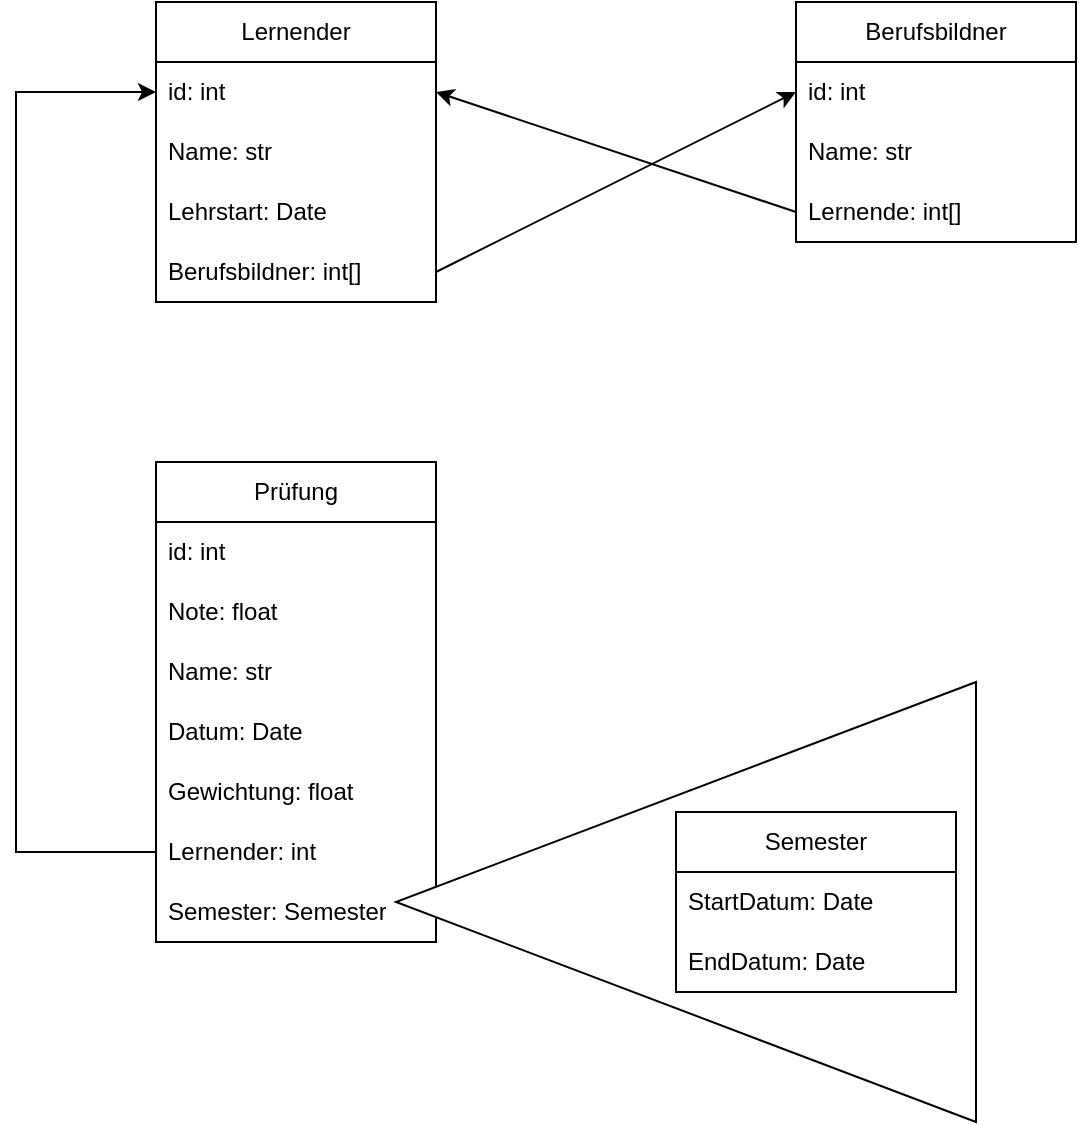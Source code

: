 <mxfile version="26.0.16">
  <diagram name="Seite-1" id="4dJr2iKl8nqWuC3aqYEB">
    <mxGraphModel dx="1444" dy="1027" grid="1" gridSize="10" guides="1" tooltips="1" connect="1" arrows="1" fold="1" page="1" pageScale="1" pageWidth="827" pageHeight="1169" math="0" shadow="0">
      <root>
        <mxCell id="0" />
        <mxCell id="1" parent="0" />
        <mxCell id="_qujRmSOiFGO-WODLYsL-1" value="Lernender" style="swimlane;fontStyle=0;childLayout=stackLayout;horizontal=1;startSize=30;horizontalStack=0;resizeParent=1;resizeParentMax=0;resizeLast=0;collapsible=1;marginBottom=0;whiteSpace=wrap;html=1;" vertex="1" parent="1">
          <mxGeometry x="100" y="60" width="140" height="150" as="geometry" />
        </mxCell>
        <mxCell id="_qujRmSOiFGO-WODLYsL-3" value="id: int" style="text;strokeColor=none;fillColor=none;align=left;verticalAlign=middle;spacingLeft=4;spacingRight=4;overflow=hidden;points=[[0,0.5],[1,0.5]];portConstraint=eastwest;rotatable=0;whiteSpace=wrap;html=1;" vertex="1" parent="_qujRmSOiFGO-WODLYsL-1">
          <mxGeometry y="30" width="140" height="30" as="geometry" />
        </mxCell>
        <mxCell id="_qujRmSOiFGO-WODLYsL-10" value="Name: str" style="text;strokeColor=none;fillColor=none;align=left;verticalAlign=middle;spacingLeft=4;spacingRight=4;overflow=hidden;points=[[0,0.5],[1,0.5]];portConstraint=eastwest;rotatable=0;whiteSpace=wrap;html=1;" vertex="1" parent="_qujRmSOiFGO-WODLYsL-1">
          <mxGeometry y="60" width="140" height="30" as="geometry" />
        </mxCell>
        <mxCell id="_qujRmSOiFGO-WODLYsL-4" value="Lehrstart: Date" style="text;strokeColor=none;fillColor=none;align=left;verticalAlign=middle;spacingLeft=4;spacingRight=4;overflow=hidden;points=[[0,0.5],[1,0.5]];portConstraint=eastwest;rotatable=0;whiteSpace=wrap;html=1;" vertex="1" parent="_qujRmSOiFGO-WODLYsL-1">
          <mxGeometry y="90" width="140" height="30" as="geometry" />
        </mxCell>
        <mxCell id="_qujRmSOiFGO-WODLYsL-5" value="Berufsbildner: int[]" style="text;strokeColor=none;fillColor=none;align=left;verticalAlign=middle;spacingLeft=4;spacingRight=4;overflow=hidden;points=[[0,0.5],[1,0.5]];portConstraint=eastwest;rotatable=0;whiteSpace=wrap;html=1;" vertex="1" parent="_qujRmSOiFGO-WODLYsL-1">
          <mxGeometry y="120" width="140" height="30" as="geometry" />
        </mxCell>
        <mxCell id="_qujRmSOiFGO-WODLYsL-16" value="Berufsbildner" style="swimlane;fontStyle=0;childLayout=stackLayout;horizontal=1;startSize=30;horizontalStack=0;resizeParent=1;resizeParentMax=0;resizeLast=0;collapsible=1;marginBottom=0;whiteSpace=wrap;html=1;" vertex="1" parent="1">
          <mxGeometry x="420" y="60" width="140" height="120" as="geometry" />
        </mxCell>
        <mxCell id="_qujRmSOiFGO-WODLYsL-17" value="id: int" style="text;strokeColor=none;fillColor=none;align=left;verticalAlign=middle;spacingLeft=4;spacingRight=4;overflow=hidden;points=[[0,0.5],[1,0.5]];portConstraint=eastwest;rotatable=0;whiteSpace=wrap;html=1;" vertex="1" parent="_qujRmSOiFGO-WODLYsL-16">
          <mxGeometry y="30" width="140" height="30" as="geometry" />
        </mxCell>
        <mxCell id="_qujRmSOiFGO-WODLYsL-18" value="Name: str" style="text;strokeColor=none;fillColor=none;align=left;verticalAlign=middle;spacingLeft=4;spacingRight=4;overflow=hidden;points=[[0,0.5],[1,0.5]];portConstraint=eastwest;rotatable=0;whiteSpace=wrap;html=1;" vertex="1" parent="_qujRmSOiFGO-WODLYsL-16">
          <mxGeometry y="60" width="140" height="30" as="geometry" />
        </mxCell>
        <mxCell id="_qujRmSOiFGO-WODLYsL-20" value="Lernende: int[]" style="text;strokeColor=none;fillColor=none;align=left;verticalAlign=middle;spacingLeft=4;spacingRight=4;overflow=hidden;points=[[0,0.5],[1,0.5]];portConstraint=eastwest;rotatable=0;whiteSpace=wrap;html=1;" vertex="1" parent="_qujRmSOiFGO-WODLYsL-16">
          <mxGeometry y="90" width="140" height="30" as="geometry" />
        </mxCell>
        <mxCell id="_qujRmSOiFGO-WODLYsL-21" value="Prüfung" style="swimlane;fontStyle=0;childLayout=stackLayout;horizontal=1;startSize=30;horizontalStack=0;resizeParent=1;resizeParentMax=0;resizeLast=0;collapsible=1;marginBottom=0;whiteSpace=wrap;html=1;" vertex="1" parent="1">
          <mxGeometry x="100" y="290" width="140" height="240" as="geometry" />
        </mxCell>
        <mxCell id="_qujRmSOiFGO-WODLYsL-22" value="id: int" style="text;strokeColor=none;fillColor=none;align=left;verticalAlign=middle;spacingLeft=4;spacingRight=4;overflow=hidden;points=[[0,0.5],[1,0.5]];portConstraint=eastwest;rotatable=0;whiteSpace=wrap;html=1;" vertex="1" parent="_qujRmSOiFGO-WODLYsL-21">
          <mxGeometry y="30" width="140" height="30" as="geometry" />
        </mxCell>
        <mxCell id="_qujRmSOiFGO-WODLYsL-23" value="Note: float" style="text;strokeColor=none;fillColor=none;align=left;verticalAlign=middle;spacingLeft=4;spacingRight=4;overflow=hidden;points=[[0,0.5],[1,0.5]];portConstraint=eastwest;rotatable=0;whiteSpace=wrap;html=1;" vertex="1" parent="_qujRmSOiFGO-WODLYsL-21">
          <mxGeometry y="60" width="140" height="30" as="geometry" />
        </mxCell>
        <mxCell id="_qujRmSOiFGO-WODLYsL-24" value="Name: str" style="text;strokeColor=none;fillColor=none;align=left;verticalAlign=middle;spacingLeft=4;spacingRight=4;overflow=hidden;points=[[0,0.5],[1,0.5]];portConstraint=eastwest;rotatable=0;whiteSpace=wrap;html=1;" vertex="1" parent="_qujRmSOiFGO-WODLYsL-21">
          <mxGeometry y="90" width="140" height="30" as="geometry" />
        </mxCell>
        <mxCell id="_qujRmSOiFGO-WODLYsL-25" value="Datum: Date" style="text;strokeColor=none;fillColor=none;align=left;verticalAlign=middle;spacingLeft=4;spacingRight=4;overflow=hidden;points=[[0,0.5],[1,0.5]];portConstraint=eastwest;rotatable=0;whiteSpace=wrap;html=1;" vertex="1" parent="_qujRmSOiFGO-WODLYsL-21">
          <mxGeometry y="120" width="140" height="30" as="geometry" />
        </mxCell>
        <mxCell id="_qujRmSOiFGO-WODLYsL-26" value="&lt;div&gt;Gewichtung: float&lt;/div&gt;" style="text;strokeColor=none;fillColor=none;align=left;verticalAlign=middle;spacingLeft=4;spacingRight=4;overflow=hidden;points=[[0,0.5],[1,0.5]];portConstraint=eastwest;rotatable=0;whiteSpace=wrap;html=1;" vertex="1" parent="_qujRmSOiFGO-WODLYsL-21">
          <mxGeometry y="150" width="140" height="30" as="geometry" />
        </mxCell>
        <mxCell id="_qujRmSOiFGO-WODLYsL-33" value="Lernender: int" style="text;strokeColor=none;fillColor=none;align=left;verticalAlign=middle;spacingLeft=4;spacingRight=4;overflow=hidden;points=[[0,0.5],[1,0.5]];portConstraint=eastwest;rotatable=0;whiteSpace=wrap;html=1;" vertex="1" parent="_qujRmSOiFGO-WODLYsL-21">
          <mxGeometry y="180" width="140" height="30" as="geometry" />
        </mxCell>
        <mxCell id="_qujRmSOiFGO-WODLYsL-27" value="Semester: Semester" style="text;strokeColor=none;fillColor=none;align=left;verticalAlign=middle;spacingLeft=4;spacingRight=4;overflow=hidden;points=[[0,0.5],[1,0.5]];portConstraint=eastwest;rotatable=0;whiteSpace=wrap;html=1;" vertex="1" parent="_qujRmSOiFGO-WODLYsL-21">
          <mxGeometry y="210" width="140" height="30" as="geometry" />
        </mxCell>
        <mxCell id="_qujRmSOiFGO-WODLYsL-32" value="" style="triangle;whiteSpace=wrap;html=1;rotation=-180;" vertex="1" parent="1">
          <mxGeometry x="220" y="400" width="290" height="220" as="geometry" />
        </mxCell>
        <mxCell id="_qujRmSOiFGO-WODLYsL-28" value="Semester" style="swimlane;fontStyle=0;childLayout=stackLayout;horizontal=1;startSize=30;horizontalStack=0;resizeParent=1;resizeParentMax=0;resizeLast=0;collapsible=1;marginBottom=0;whiteSpace=wrap;html=1;" vertex="1" parent="1">
          <mxGeometry x="360" y="465" width="140" height="90" as="geometry" />
        </mxCell>
        <mxCell id="_qujRmSOiFGO-WODLYsL-29" value="StartDatum: Date" style="text;strokeColor=none;fillColor=none;align=left;verticalAlign=middle;spacingLeft=4;spacingRight=4;overflow=hidden;points=[[0,0.5],[1,0.5]];portConstraint=eastwest;rotatable=0;whiteSpace=wrap;html=1;" vertex="1" parent="_qujRmSOiFGO-WODLYsL-28">
          <mxGeometry y="30" width="140" height="30" as="geometry" />
        </mxCell>
        <mxCell id="_qujRmSOiFGO-WODLYsL-31" value="EndDatum: Date" style="text;strokeColor=none;fillColor=none;align=left;verticalAlign=middle;spacingLeft=4;spacingRight=4;overflow=hidden;points=[[0,0.5],[1,0.5]];portConstraint=eastwest;rotatable=0;whiteSpace=wrap;html=1;" vertex="1" parent="_qujRmSOiFGO-WODLYsL-28">
          <mxGeometry y="60" width="140" height="30" as="geometry" />
        </mxCell>
        <mxCell id="_qujRmSOiFGO-WODLYsL-34" value="" style="endArrow=classic;html=1;rounded=0;exitX=0;exitY=0.5;exitDx=0;exitDy=0;entryX=0;entryY=0.5;entryDx=0;entryDy=0;edgeStyle=orthogonalEdgeStyle;" edge="1" parent="1" source="_qujRmSOiFGO-WODLYsL-33" target="_qujRmSOiFGO-WODLYsL-3">
          <mxGeometry width="50" height="50" relative="1" as="geometry">
            <mxPoint x="10" y="440" as="sourcePoint" />
            <mxPoint x="60" y="390" as="targetPoint" />
            <Array as="points">
              <mxPoint x="30" y="485" />
              <mxPoint x="30" y="105" />
            </Array>
          </mxGeometry>
        </mxCell>
        <mxCell id="_qujRmSOiFGO-WODLYsL-35" value="" style="endArrow=classic;html=1;rounded=0;exitX=0;exitY=0.5;exitDx=0;exitDy=0;entryX=1;entryY=0.5;entryDx=0;entryDy=0;" edge="1" parent="1" source="_qujRmSOiFGO-WODLYsL-20" target="_qujRmSOiFGO-WODLYsL-3">
          <mxGeometry width="50" height="50" relative="1" as="geometry">
            <mxPoint x="310" y="180" as="sourcePoint" />
            <mxPoint x="360" y="130" as="targetPoint" />
          </mxGeometry>
        </mxCell>
        <mxCell id="_qujRmSOiFGO-WODLYsL-36" value="" style="endArrow=classic;html=1;rounded=0;exitX=1;exitY=0.5;exitDx=0;exitDy=0;entryX=0;entryY=0.5;entryDx=0;entryDy=0;" edge="1" parent="1" source="_qujRmSOiFGO-WODLYsL-5" target="_qujRmSOiFGO-WODLYsL-17">
          <mxGeometry width="50" height="50" relative="1" as="geometry">
            <mxPoint x="320" y="230" as="sourcePoint" />
            <mxPoint x="370" y="180" as="targetPoint" />
          </mxGeometry>
        </mxCell>
      </root>
    </mxGraphModel>
  </diagram>
</mxfile>
